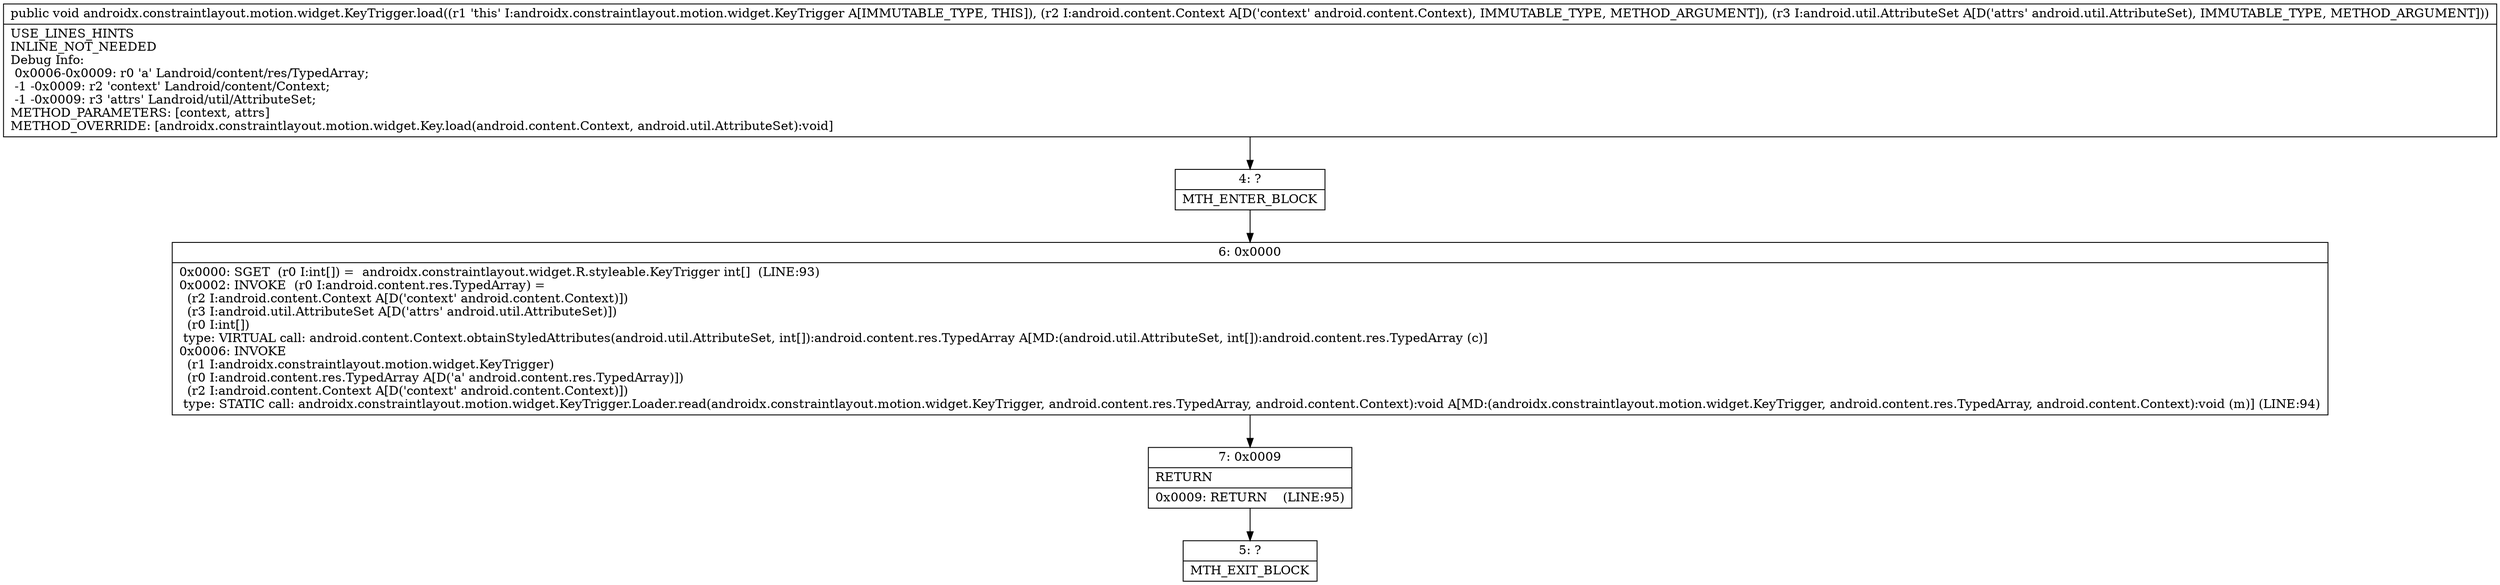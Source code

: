 digraph "CFG forandroidx.constraintlayout.motion.widget.KeyTrigger.load(Landroid\/content\/Context;Landroid\/util\/AttributeSet;)V" {
Node_4 [shape=record,label="{4\:\ ?|MTH_ENTER_BLOCK\l}"];
Node_6 [shape=record,label="{6\:\ 0x0000|0x0000: SGET  (r0 I:int[]) =  androidx.constraintlayout.widget.R.styleable.KeyTrigger int[]  (LINE:93)\l0x0002: INVOKE  (r0 I:android.content.res.TypedArray) = \l  (r2 I:android.content.Context A[D('context' android.content.Context)])\l  (r3 I:android.util.AttributeSet A[D('attrs' android.util.AttributeSet)])\l  (r0 I:int[])\l type: VIRTUAL call: android.content.Context.obtainStyledAttributes(android.util.AttributeSet, int[]):android.content.res.TypedArray A[MD:(android.util.AttributeSet, int[]):android.content.res.TypedArray (c)]\l0x0006: INVOKE  \l  (r1 I:androidx.constraintlayout.motion.widget.KeyTrigger)\l  (r0 I:android.content.res.TypedArray A[D('a' android.content.res.TypedArray)])\l  (r2 I:android.content.Context A[D('context' android.content.Context)])\l type: STATIC call: androidx.constraintlayout.motion.widget.KeyTrigger.Loader.read(androidx.constraintlayout.motion.widget.KeyTrigger, android.content.res.TypedArray, android.content.Context):void A[MD:(androidx.constraintlayout.motion.widget.KeyTrigger, android.content.res.TypedArray, android.content.Context):void (m)] (LINE:94)\l}"];
Node_7 [shape=record,label="{7\:\ 0x0009|RETURN\l|0x0009: RETURN    (LINE:95)\l}"];
Node_5 [shape=record,label="{5\:\ ?|MTH_EXIT_BLOCK\l}"];
MethodNode[shape=record,label="{public void androidx.constraintlayout.motion.widget.KeyTrigger.load((r1 'this' I:androidx.constraintlayout.motion.widget.KeyTrigger A[IMMUTABLE_TYPE, THIS]), (r2 I:android.content.Context A[D('context' android.content.Context), IMMUTABLE_TYPE, METHOD_ARGUMENT]), (r3 I:android.util.AttributeSet A[D('attrs' android.util.AttributeSet), IMMUTABLE_TYPE, METHOD_ARGUMENT]))  | USE_LINES_HINTS\lINLINE_NOT_NEEDED\lDebug Info:\l  0x0006\-0x0009: r0 'a' Landroid\/content\/res\/TypedArray;\l  \-1 \-0x0009: r2 'context' Landroid\/content\/Context;\l  \-1 \-0x0009: r3 'attrs' Landroid\/util\/AttributeSet;\lMETHOD_PARAMETERS: [context, attrs]\lMETHOD_OVERRIDE: [androidx.constraintlayout.motion.widget.Key.load(android.content.Context, android.util.AttributeSet):void]\l}"];
MethodNode -> Node_4;Node_4 -> Node_6;
Node_6 -> Node_7;
Node_7 -> Node_5;
}

